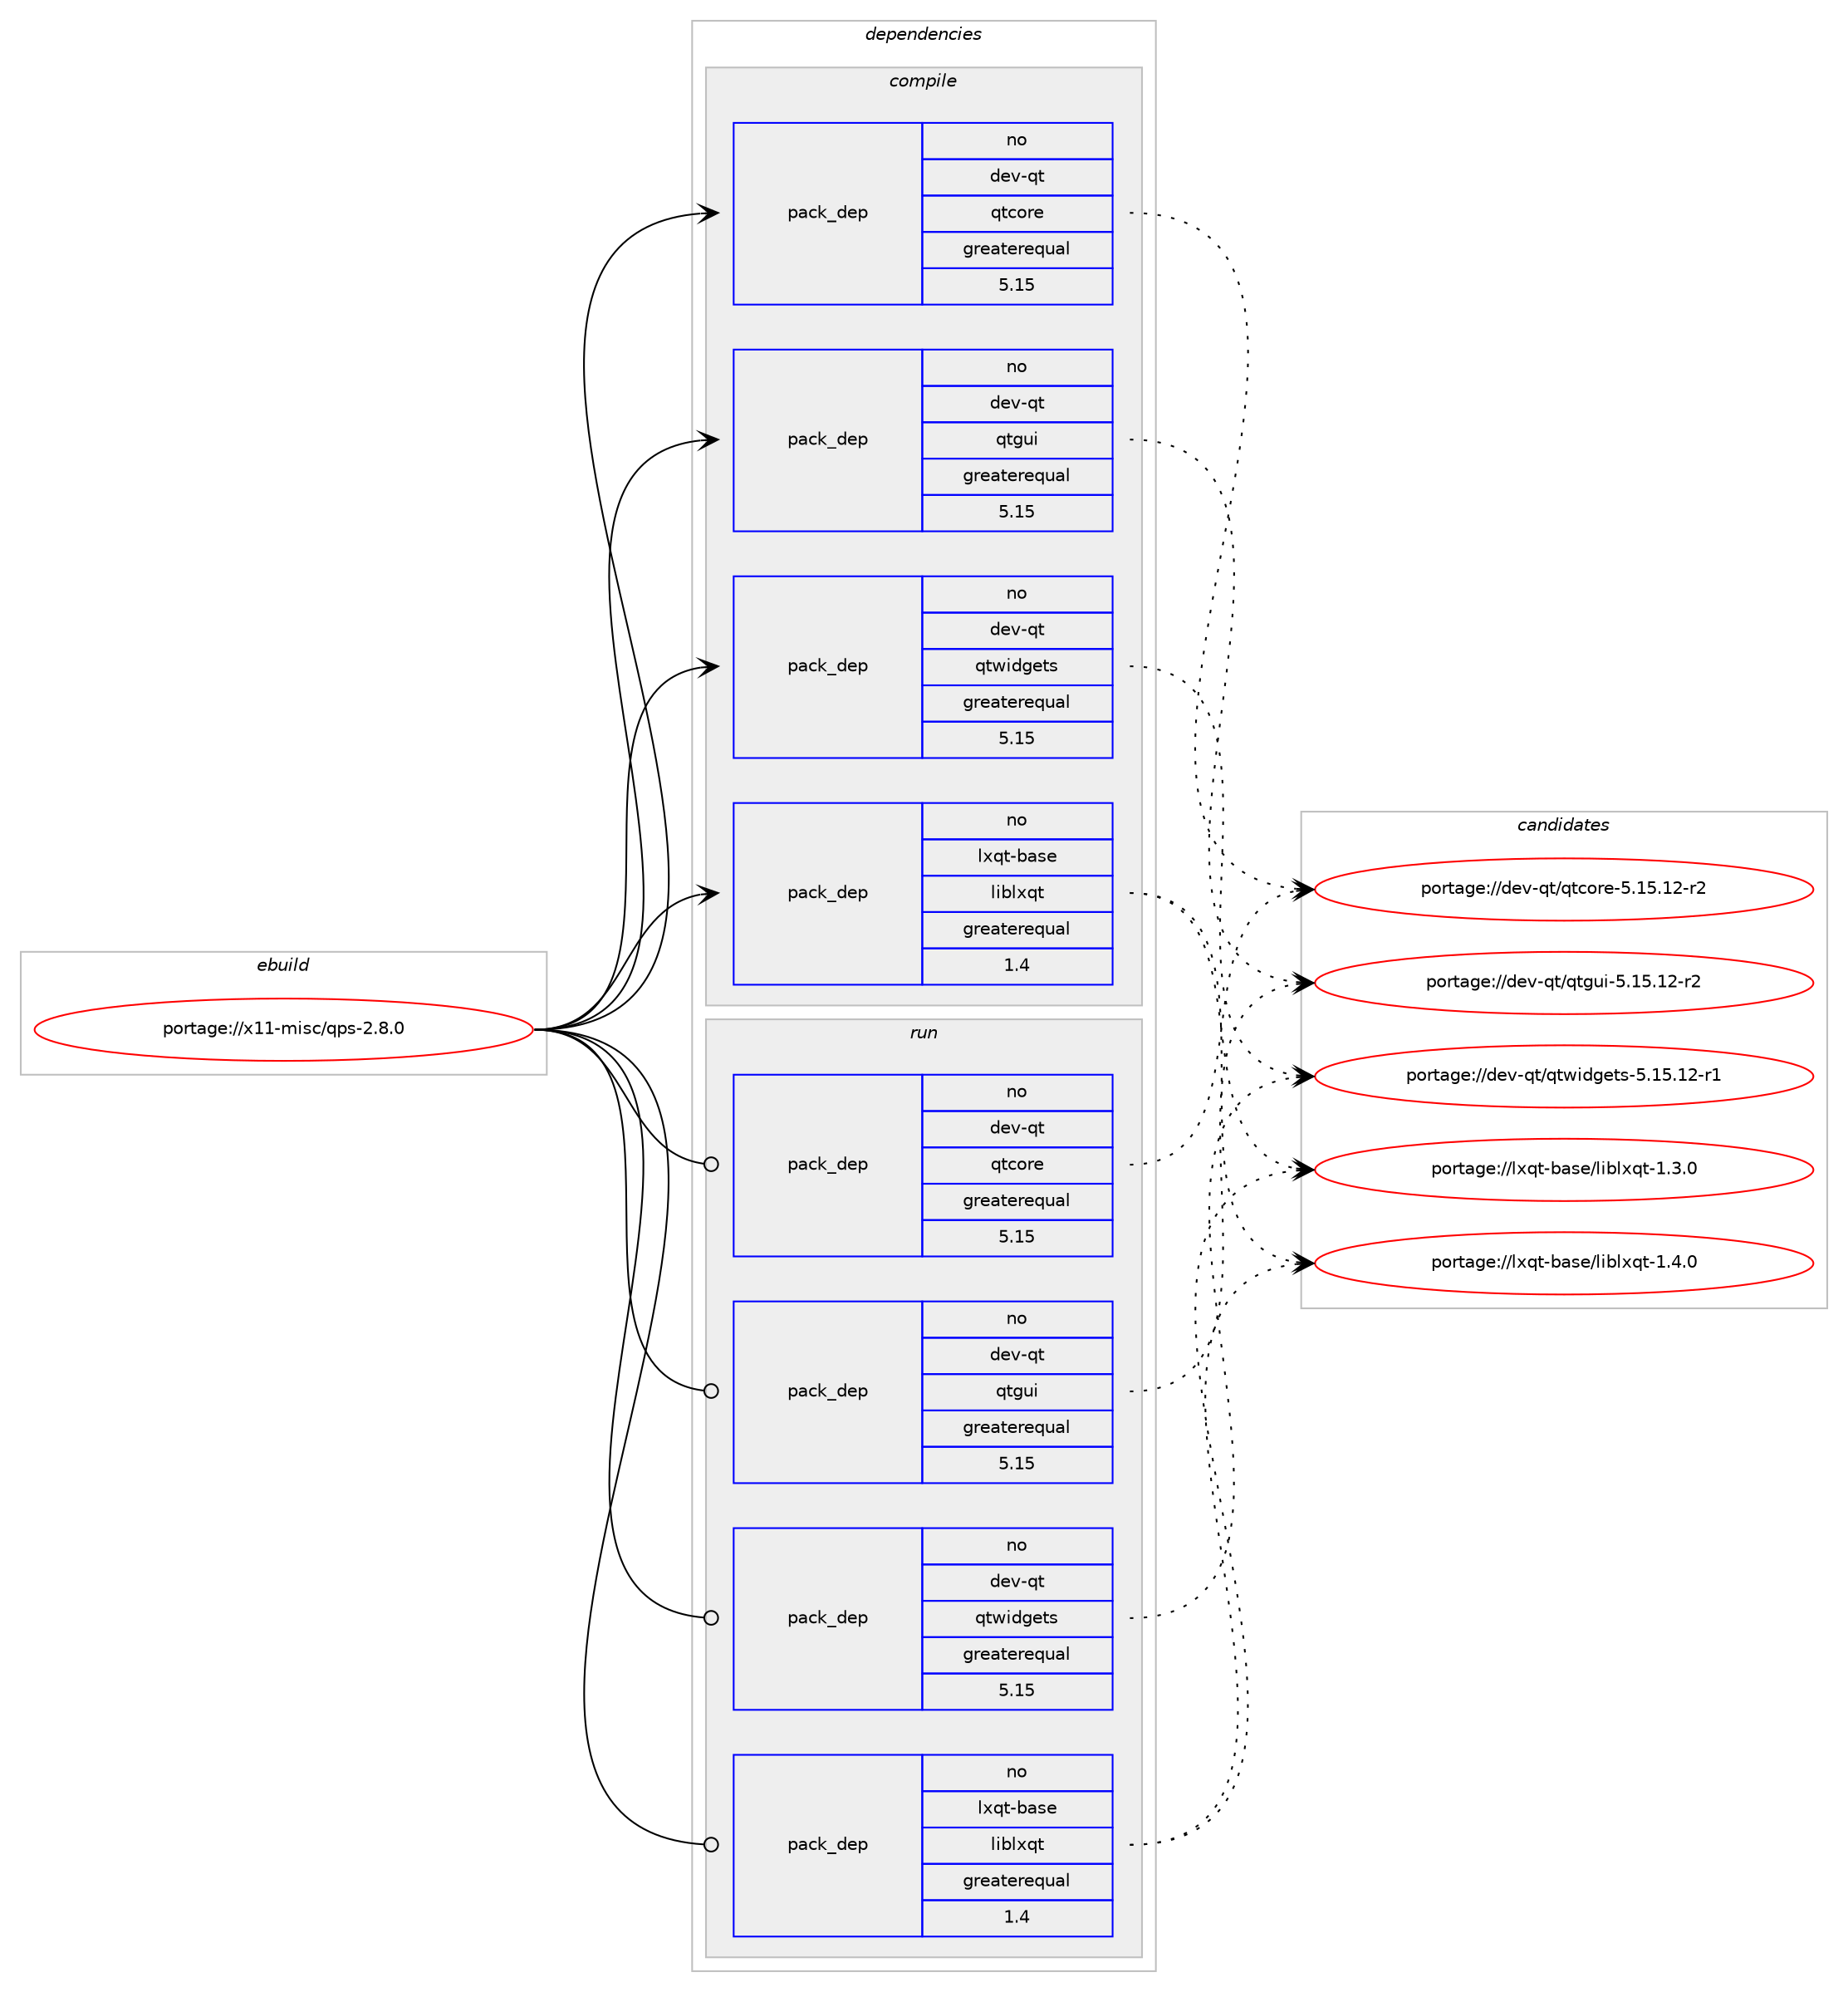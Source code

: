digraph prolog {

# *************
# Graph options
# *************

newrank=true;
concentrate=true;
compound=true;
graph [rankdir=LR,fontname=Helvetica,fontsize=10,ranksep=1.5];#, ranksep=2.5, nodesep=0.2];
edge  [arrowhead=vee];
node  [fontname=Helvetica,fontsize=10];

# **********
# The ebuild
# **********

subgraph cluster_leftcol {
color=gray;
rank=same;
label=<<i>ebuild</i>>;
id [label="portage://x11-misc/qps-2.8.0", color=red, width=4, href="../x11-misc/qps-2.8.0.svg"];
}

# ****************
# The dependencies
# ****************

subgraph cluster_midcol {
color=gray;
label=<<i>dependencies</i>>;
subgraph cluster_compile {
fillcolor="#eeeeee";
style=filled;
label=<<i>compile</i>>;
subgraph pack8935 {
dependency26693 [label=<<TABLE BORDER="0" CELLBORDER="1" CELLSPACING="0" CELLPADDING="4" WIDTH="220"><TR><TD ROWSPAN="6" CELLPADDING="30">pack_dep</TD></TR><TR><TD WIDTH="110">no</TD></TR><TR><TD>dev-qt</TD></TR><TR><TD>qtcore</TD></TR><TR><TD>greaterequal</TD></TR><TR><TD>5.15</TD></TR></TABLE>>, shape=none, color=blue];
}
id:e -> dependency26693:w [weight=20,style="solid",arrowhead="vee"];
subgraph pack8936 {
dependency26694 [label=<<TABLE BORDER="0" CELLBORDER="1" CELLSPACING="0" CELLPADDING="4" WIDTH="220"><TR><TD ROWSPAN="6" CELLPADDING="30">pack_dep</TD></TR><TR><TD WIDTH="110">no</TD></TR><TR><TD>dev-qt</TD></TR><TR><TD>qtgui</TD></TR><TR><TD>greaterequal</TD></TR><TR><TD>5.15</TD></TR></TABLE>>, shape=none, color=blue];
}
id:e -> dependency26694:w [weight=20,style="solid",arrowhead="vee"];
subgraph pack8937 {
dependency26695 [label=<<TABLE BORDER="0" CELLBORDER="1" CELLSPACING="0" CELLPADDING="4" WIDTH="220"><TR><TD ROWSPAN="6" CELLPADDING="30">pack_dep</TD></TR><TR><TD WIDTH="110">no</TD></TR><TR><TD>dev-qt</TD></TR><TR><TD>qtwidgets</TD></TR><TR><TD>greaterequal</TD></TR><TR><TD>5.15</TD></TR></TABLE>>, shape=none, color=blue];
}
id:e -> dependency26695:w [weight=20,style="solid",arrowhead="vee"];
subgraph pack8938 {
dependency26696 [label=<<TABLE BORDER="0" CELLBORDER="1" CELLSPACING="0" CELLPADDING="4" WIDTH="220"><TR><TD ROWSPAN="6" CELLPADDING="30">pack_dep</TD></TR><TR><TD WIDTH="110">no</TD></TR><TR><TD>lxqt-base</TD></TR><TR><TD>liblxqt</TD></TR><TR><TD>greaterequal</TD></TR><TR><TD>1.4</TD></TR></TABLE>>, shape=none, color=blue];
}
id:e -> dependency26696:w [weight=20,style="solid",arrowhead="vee"];
}
subgraph cluster_compileandrun {
fillcolor="#eeeeee";
style=filled;
label=<<i>compile and run</i>>;
}
subgraph cluster_run {
fillcolor="#eeeeee";
style=filled;
label=<<i>run</i>>;
subgraph pack8939 {
dependency26697 [label=<<TABLE BORDER="0" CELLBORDER="1" CELLSPACING="0" CELLPADDING="4" WIDTH="220"><TR><TD ROWSPAN="6" CELLPADDING="30">pack_dep</TD></TR><TR><TD WIDTH="110">no</TD></TR><TR><TD>dev-qt</TD></TR><TR><TD>qtcore</TD></TR><TR><TD>greaterequal</TD></TR><TR><TD>5.15</TD></TR></TABLE>>, shape=none, color=blue];
}
id:e -> dependency26697:w [weight=20,style="solid",arrowhead="odot"];
subgraph pack8940 {
dependency26698 [label=<<TABLE BORDER="0" CELLBORDER="1" CELLSPACING="0" CELLPADDING="4" WIDTH="220"><TR><TD ROWSPAN="6" CELLPADDING="30">pack_dep</TD></TR><TR><TD WIDTH="110">no</TD></TR><TR><TD>dev-qt</TD></TR><TR><TD>qtgui</TD></TR><TR><TD>greaterequal</TD></TR><TR><TD>5.15</TD></TR></TABLE>>, shape=none, color=blue];
}
id:e -> dependency26698:w [weight=20,style="solid",arrowhead="odot"];
subgraph pack8941 {
dependency26699 [label=<<TABLE BORDER="0" CELLBORDER="1" CELLSPACING="0" CELLPADDING="4" WIDTH="220"><TR><TD ROWSPAN="6" CELLPADDING="30">pack_dep</TD></TR><TR><TD WIDTH="110">no</TD></TR><TR><TD>dev-qt</TD></TR><TR><TD>qtwidgets</TD></TR><TR><TD>greaterequal</TD></TR><TR><TD>5.15</TD></TR></TABLE>>, shape=none, color=blue];
}
id:e -> dependency26699:w [weight=20,style="solid",arrowhead="odot"];
subgraph pack8942 {
dependency26700 [label=<<TABLE BORDER="0" CELLBORDER="1" CELLSPACING="0" CELLPADDING="4" WIDTH="220"><TR><TD ROWSPAN="6" CELLPADDING="30">pack_dep</TD></TR><TR><TD WIDTH="110">no</TD></TR><TR><TD>lxqt-base</TD></TR><TR><TD>liblxqt</TD></TR><TR><TD>greaterequal</TD></TR><TR><TD>1.4</TD></TR></TABLE>>, shape=none, color=blue];
}
id:e -> dependency26700:w [weight=20,style="solid",arrowhead="odot"];
}
}

# **************
# The candidates
# **************

subgraph cluster_choices {
rank=same;
color=gray;
label=<<i>candidates</i>>;

subgraph choice8935 {
color=black;
nodesep=1;
choice10010111845113116471131169911111410145534649534649504511450 [label="portage://dev-qt/qtcore-5.15.12-r2", color=red, width=4,href="../dev-qt/qtcore-5.15.12-r2.svg"];
dependency26693:e -> choice10010111845113116471131169911111410145534649534649504511450:w [style=dotted,weight="100"];
}
subgraph choice8936 {
color=black;
nodesep=1;
choice100101118451131164711311610311710545534649534649504511450 [label="portage://dev-qt/qtgui-5.15.12-r2", color=red, width=4,href="../dev-qt/qtgui-5.15.12-r2.svg"];
dependency26694:e -> choice100101118451131164711311610311710545534649534649504511450:w [style=dotted,weight="100"];
}
subgraph choice8937 {
color=black;
nodesep=1;
choice100101118451131164711311611910510010310111611545534649534649504511449 [label="portage://dev-qt/qtwidgets-5.15.12-r1", color=red, width=4,href="../dev-qt/qtwidgets-5.15.12-r1.svg"];
dependency26695:e -> choice100101118451131164711311611910510010310111611545534649534649504511449:w [style=dotted,weight="100"];
}
subgraph choice8938 {
color=black;
nodesep=1;
choice1081201131164598971151014710810598108120113116454946514648 [label="portage://lxqt-base/liblxqt-1.3.0", color=red, width=4,href="../lxqt-base/liblxqt-1.3.0.svg"];
choice1081201131164598971151014710810598108120113116454946524648 [label="portage://lxqt-base/liblxqt-1.4.0", color=red, width=4,href="../lxqt-base/liblxqt-1.4.0.svg"];
dependency26696:e -> choice1081201131164598971151014710810598108120113116454946514648:w [style=dotted,weight="100"];
dependency26696:e -> choice1081201131164598971151014710810598108120113116454946524648:w [style=dotted,weight="100"];
}
subgraph choice8939 {
color=black;
nodesep=1;
choice10010111845113116471131169911111410145534649534649504511450 [label="portage://dev-qt/qtcore-5.15.12-r2", color=red, width=4,href="../dev-qt/qtcore-5.15.12-r2.svg"];
dependency26697:e -> choice10010111845113116471131169911111410145534649534649504511450:w [style=dotted,weight="100"];
}
subgraph choice8940 {
color=black;
nodesep=1;
choice100101118451131164711311610311710545534649534649504511450 [label="portage://dev-qt/qtgui-5.15.12-r2", color=red, width=4,href="../dev-qt/qtgui-5.15.12-r2.svg"];
dependency26698:e -> choice100101118451131164711311610311710545534649534649504511450:w [style=dotted,weight="100"];
}
subgraph choice8941 {
color=black;
nodesep=1;
choice100101118451131164711311611910510010310111611545534649534649504511449 [label="portage://dev-qt/qtwidgets-5.15.12-r1", color=red, width=4,href="../dev-qt/qtwidgets-5.15.12-r1.svg"];
dependency26699:e -> choice100101118451131164711311611910510010310111611545534649534649504511449:w [style=dotted,weight="100"];
}
subgraph choice8942 {
color=black;
nodesep=1;
choice1081201131164598971151014710810598108120113116454946514648 [label="portage://lxqt-base/liblxqt-1.3.0", color=red, width=4,href="../lxqt-base/liblxqt-1.3.0.svg"];
choice1081201131164598971151014710810598108120113116454946524648 [label="portage://lxqt-base/liblxqt-1.4.0", color=red, width=4,href="../lxqt-base/liblxqt-1.4.0.svg"];
dependency26700:e -> choice1081201131164598971151014710810598108120113116454946514648:w [style=dotted,weight="100"];
dependency26700:e -> choice1081201131164598971151014710810598108120113116454946524648:w [style=dotted,weight="100"];
}
}

}
